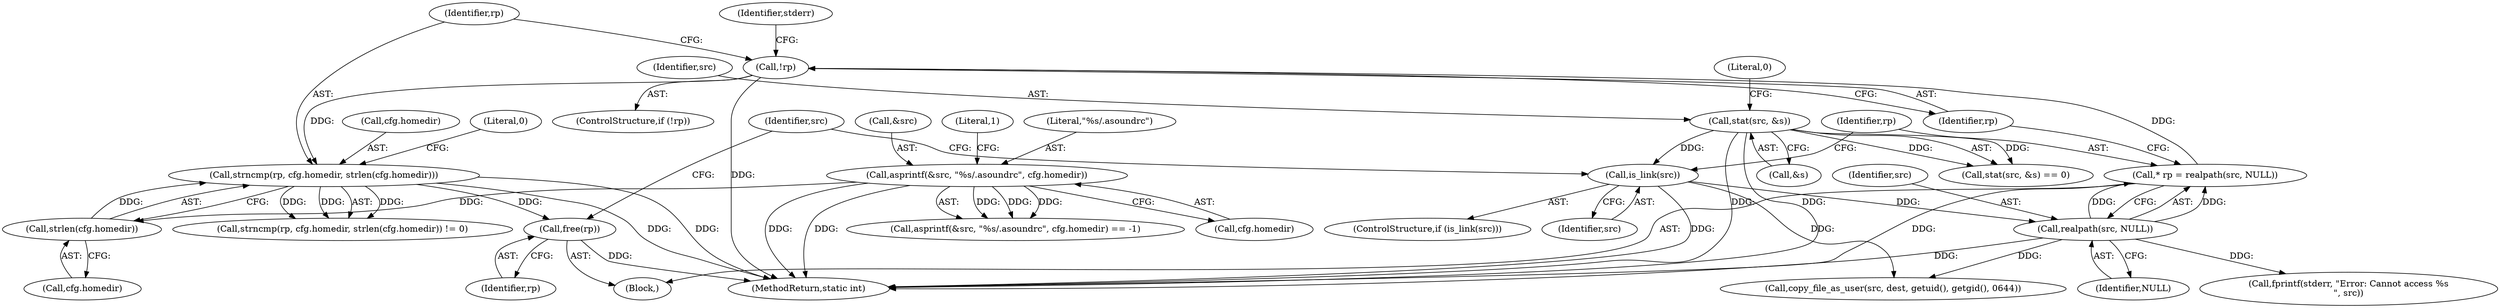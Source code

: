 digraph "0_firejail_b8a4ff9775318ca5e679183884a6a63f3da8f863_2@API" {
"1000190" [label="(Call,free(rp))"];
"1000174" [label="(Call,strncmp(rp, cfg.homedir, strlen(cfg.homedir)))"];
"1000163" [label="(Call,!rp)"];
"1000157" [label="(Call,* rp = realpath(src, NULL))"];
"1000159" [label="(Call,realpath(src, NULL))"];
"1000153" [label="(Call,is_link(src))"];
"1000146" [label="(Call,stat(src, &s))"];
"1000179" [label="(Call,strlen(cfg.homedir))"];
"1000132" [label="(Call,asprintf(&src, \"%s/.asoundrc\", cfg.homedir))"];
"1000136" [label="(Call,cfg.homedir)"];
"1000150" [label="(Literal,0)"];
"1000162" [label="(ControlStructure,if (!rp))"];
"1000180" [label="(Call,cfg.homedir)"];
"1000205" [label="(MethodReturn,static int)"];
"1000145" [label="(Call,stat(src, &s) == 0)"];
"1000153" [label="(Call,is_link(src))"];
"1000135" [label="(Literal,\"%s/.asoundrc\")"];
"1000176" [label="(Call,cfg.homedir)"];
"1000159" [label="(Call,realpath(src, NULL))"];
"1000179" [label="(Call,strlen(cfg.homedir))"];
"1000163" [label="(Call,!rp)"];
"1000133" [label="(Call,&src)"];
"1000191" [label="(Identifier,rp)"];
"1000167" [label="(Identifier,stderr)"];
"1000164" [label="(Identifier,rp)"];
"1000161" [label="(Identifier,NULL)"];
"1000154" [label="(Identifier,src)"];
"1000158" [label="(Identifier,rp)"];
"1000174" [label="(Call,strncmp(rp, cfg.homedir, strlen(cfg.homedir)))"];
"1000155" [label="(Block,)"];
"1000147" [label="(Identifier,src)"];
"1000166" [label="(Call,fprintf(stderr, \"Error: Cannot access %s\n\", src))"];
"1000148" [label="(Call,&s)"];
"1000192" [label="(Call,copy_file_as_user(src, dest, getuid(), getgid(), 0644))"];
"1000131" [label="(Call,asprintf(&src, \"%s/.asoundrc\", cfg.homedir) == -1)"];
"1000146" [label="(Call,stat(src, &s))"];
"1000157" [label="(Call,* rp = realpath(src, NULL))"];
"1000190" [label="(Call,free(rp))"];
"1000175" [label="(Identifier,rp)"];
"1000140" [label="(Literal,1)"];
"1000160" [label="(Identifier,src)"];
"1000193" [label="(Identifier,src)"];
"1000173" [label="(Call,strncmp(rp, cfg.homedir, strlen(cfg.homedir)) != 0)"];
"1000132" [label="(Call,asprintf(&src, \"%s/.asoundrc\", cfg.homedir))"];
"1000152" [label="(ControlStructure,if (is_link(src)))"];
"1000183" [label="(Literal,0)"];
"1000190" -> "1000155"  [label="AST: "];
"1000190" -> "1000191"  [label="CFG: "];
"1000191" -> "1000190"  [label="AST: "];
"1000193" -> "1000190"  [label="CFG: "];
"1000190" -> "1000205"  [label="DDG: "];
"1000174" -> "1000190"  [label="DDG: "];
"1000174" -> "1000173"  [label="AST: "];
"1000174" -> "1000179"  [label="CFG: "];
"1000175" -> "1000174"  [label="AST: "];
"1000176" -> "1000174"  [label="AST: "];
"1000179" -> "1000174"  [label="AST: "];
"1000183" -> "1000174"  [label="CFG: "];
"1000174" -> "1000205"  [label="DDG: "];
"1000174" -> "1000205"  [label="DDG: "];
"1000174" -> "1000173"  [label="DDG: "];
"1000174" -> "1000173"  [label="DDG: "];
"1000174" -> "1000173"  [label="DDG: "];
"1000163" -> "1000174"  [label="DDG: "];
"1000179" -> "1000174"  [label="DDG: "];
"1000163" -> "1000162"  [label="AST: "];
"1000163" -> "1000164"  [label="CFG: "];
"1000164" -> "1000163"  [label="AST: "];
"1000167" -> "1000163"  [label="CFG: "];
"1000175" -> "1000163"  [label="CFG: "];
"1000163" -> "1000205"  [label="DDG: "];
"1000157" -> "1000163"  [label="DDG: "];
"1000157" -> "1000155"  [label="AST: "];
"1000157" -> "1000159"  [label="CFG: "];
"1000158" -> "1000157"  [label="AST: "];
"1000159" -> "1000157"  [label="AST: "];
"1000164" -> "1000157"  [label="CFG: "];
"1000157" -> "1000205"  [label="DDG: "];
"1000159" -> "1000157"  [label="DDG: "];
"1000159" -> "1000157"  [label="DDG: "];
"1000159" -> "1000161"  [label="CFG: "];
"1000160" -> "1000159"  [label="AST: "];
"1000161" -> "1000159"  [label="AST: "];
"1000159" -> "1000205"  [label="DDG: "];
"1000153" -> "1000159"  [label="DDG: "];
"1000159" -> "1000166"  [label="DDG: "];
"1000159" -> "1000192"  [label="DDG: "];
"1000153" -> "1000152"  [label="AST: "];
"1000153" -> "1000154"  [label="CFG: "];
"1000154" -> "1000153"  [label="AST: "];
"1000158" -> "1000153"  [label="CFG: "];
"1000193" -> "1000153"  [label="CFG: "];
"1000153" -> "1000205"  [label="DDG: "];
"1000146" -> "1000153"  [label="DDG: "];
"1000153" -> "1000192"  [label="DDG: "];
"1000146" -> "1000145"  [label="AST: "];
"1000146" -> "1000148"  [label="CFG: "];
"1000147" -> "1000146"  [label="AST: "];
"1000148" -> "1000146"  [label="AST: "];
"1000150" -> "1000146"  [label="CFG: "];
"1000146" -> "1000205"  [label="DDG: "];
"1000146" -> "1000205"  [label="DDG: "];
"1000146" -> "1000145"  [label="DDG: "];
"1000146" -> "1000145"  [label="DDG: "];
"1000179" -> "1000180"  [label="CFG: "];
"1000180" -> "1000179"  [label="AST: "];
"1000132" -> "1000179"  [label="DDG: "];
"1000132" -> "1000131"  [label="AST: "];
"1000132" -> "1000136"  [label="CFG: "];
"1000133" -> "1000132"  [label="AST: "];
"1000135" -> "1000132"  [label="AST: "];
"1000136" -> "1000132"  [label="AST: "];
"1000140" -> "1000132"  [label="CFG: "];
"1000132" -> "1000205"  [label="DDG: "];
"1000132" -> "1000205"  [label="DDG: "];
"1000132" -> "1000131"  [label="DDG: "];
"1000132" -> "1000131"  [label="DDG: "];
"1000132" -> "1000131"  [label="DDG: "];
}
